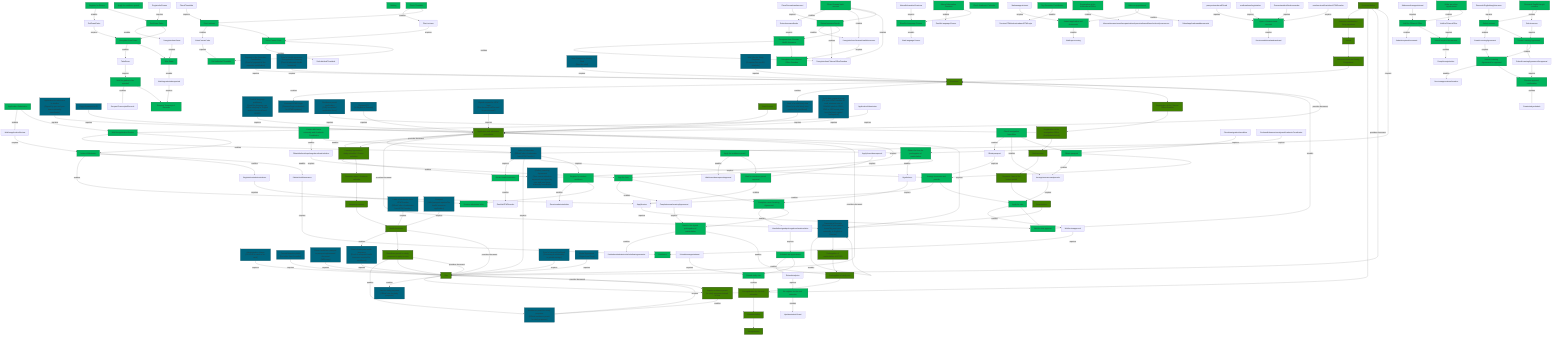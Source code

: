 graph TD
    Accommodation["Accommodation"]
    Accommodation_Receiveadmissionletter["Receive admission letter"]
    Accommodation_Registerforstudentresidence["Register for student residence"]
    Acquireresidencepermitforstudypurposesinsteadofvisa["Acquire residence permit for study purposes instead of visa"]
    Acquireresidencepermitforstudypurposesinsteadofvisa_Applyforresidencepermit["Apply for residence permit"]
    Administrativecharge["Administrative charge<br/>(110 EUR in cash or ec-cash)"]
    Applicationandadmissionprocedures["Application and admission procedures"]
    Applicationandadmissionprocedures_ApplicationSubmission["Application Submission"]
    Applicationandadmissionprocedures_LetterofAdmission["Letter of Admission"]
    Applicationandadmissionprocedures_WaitforapplicationReview["Wait for application Review"]
    Applicationforadmissiontostudies["Application for admission to studies<br/>(Signed by you and your home university coordinator)"]
    Arrival["Arrival"]
    Bankaccount["Bank account"]
    Bankaccount_OpenaGermanbankaccount["Open a German bank account"]
    CopyofpassportorID["Copy of passport or ID"]
    Currentbiometricphoto["Current biometric photo<br/>(Not older than 6 months)"]
    Currentvalidnewpassportorpassportreplacementdocument["Current valid/new passport or passport replacement document<br/>(With copy)"]
    Deregistration["Deregistration"]
    Deregistration_CloseGermanbankaccount["Close German bank account"]
    Deregistration_DeregisterfromCitizensOfficeDresden["Deregister from Citizens' Office Dresden"]
    Deregistration_DeregisterfromGermanHealthInsurance["Deregister from German Health Insurance"]
    Deregistration_Returnborrowedbooks["Return borrowed books"]
    Enrolment["Enrolment"]
    Enrolment_Enrolment["Enrolment"]
    Examinations["Examinations"]
    Examinations_DeregisterfromExam["Deregister from Exam"]
    Examinations_GetExamDates["Get Exam Dates"]
    Examinations_RegisterforExams["Register for Exams"]
    Examinations_TakeExam["Take Exam"]
    Exmatriculation["Exmatriculation"]
    Exmatriculation_Nothing["Nothing"]
    HealthInsurance["Health Insurance"]
    HealthInsurance_ObtainHealthInsurance["Obtain Health Insurance"]
    Languagecourses["Language courses"]
    Languagecourses_AttendInformationSessions["Attend Information Sessions"]
    Languagecourses_EnrollinLanguageCourse["Enroll in Language Course"]
    LearningAgreementstudyscheduleCourseselection["Learning Agreement / study schedule / Course selection"]
    LearningAgreementstudyscheduleCourseselection_CreateLearningAgreement["Create Learning Agreement"]
    LearningAgreementstudyscheduleCourseselection_Receiveapprovalconfirmation["Receive approval confirmation"]
    LearningAgreementstudyscheduleCourseselection_ResearchEnglishtaughtcourses["Research English taught courses"]
    LearningAgreementstudyscheduleCourseselection_Selectcourses["Select courses"]
    LearningAgreementstudyscheduleCourseselection_SubmitLearningAgreementforapproval["Submit Learning Agreement for approval"]
    LetterofAdmission["Letter of Admission<br/>(Enrollment or admission letter of HTW Dresden, with copy)"]
    LetterofAdmission["Letter of Admission<br/>(Official letter of admission from HTW Dresden)"]
    LetterofAdmissionfromHTWDresden["Letter of Admission from HTW Dresden<br/>(Official letter of admission from HTW Dresden)"]
    OnlineLearningAgreement["(Online) Learning Agreement<br/>(Your course selection approved and signed by your and your home university coordinator)"]
    Passport["Passport<br/>(Valid passport required for health insurance application)"]
    PaymentoftheSemesterContribution["Payment of the Semester Contribution<br/>(Proof of payment of the semester contribution)"]
    PersonalHTWDLogin["Personal HTWD Login<br/>(Personal login credentials for HTWD systems)"]
    ProlongationofmatriculationatHTWD["Prolongation of matriculation at HTWD"]
    ProlongationofmatriculationatHTWD_CompleteanewLearningAgreement["Complete a new Learning Agreement"]
    ProlongationofmatriculationatHTWD_ConferwithhomeuniversityandAcademicCoordinator["Confer with home university and Academic Coordinator"]
    ProlongationofmatriculationatHTWD_Handinthesignedprolongationofmatriculation["Hand in the signed prolongation of matriculation"]
    ProlongationofmatriculationatHTWD_Obtaintheformforprolongationofmatriculation["Obtain the form for prolongation of matriculation"]
    ProlongationofmatriculationatHTWD_Signtheform["Sign the form"]
    Prolongationofstudyvisa["Prolongation of study visa"]
    Prolongationofstudyvisa_Extendstudyvisa["Extend study visa"]
    Prolongationofstudyvisa_Scheduleanappointment["Schedule an appointment"]
    ProofofHealthInsuranceRecognizedinGermany["Proof of Health Insurance Recognized in Germany<br/>(Proof of adequate health insurance)"]
    Proofofadequatehealthinsurance["Proof of adequate health insurance<br/>(Original and copy)"]
    Proofofadequatehealthinsurance["Proof of adequate health insurance<br/>(Proof of adequate health insurance required for enrollment)"]
    Proofofavalidstudyvisa["Proof of a valid study visa<br/>(Can be submitted later upon entry)"]
    Proofofavalidstudyvisa["Proof of a valid study visa<br/>(Proof of a valid study visa required for enrollment)"]
    Proofoflanguageproficiency["Proof of language proficiency<br/>(Proof the language you will be studying in, English and/or German at level B1/B2)"]
    Proofofsecuredlivelihood["Proof of secured livelihood<br/>(For example scholarship or private savings)"]
    RegistrationattheCitizensOfficeDresden["Registration at the Citizens’ Office Dresden"]
    RegistrationattheCitizensOfficeDresden_Makeanonlineappointment["Make an online appointment"]
    RegistrationattheCitizensOfficeDresden_Submitrequireddocuments["Submit required documents"]
    RegistrationattheCitizensOfficeDresden_VisittheCitizensOffice["Visit the Citizens' Office"]
    RegistrationattheImmigrationOfficeAusländerbehörde["Registration at the Immigration Office (Ausländerbehörde)"]
    RegistrationattheImmigrationOfficeAusländerbehörde_Makeanappointment["Make an appointment"]
    RegistrationattheImmigrationOfficeAusländerbehörde_Submitapplicationanddocuments["Submit application and documents"]
    RentalAgreement["Rental Agreement<br/>(Original and Copy)"]
    Reregistrationforthenextsemester["Re-registration for the next semester"]
    Reregistrationforthenextsemester_Reregisterforthenextsemester["Re-register for the next semester"]
    Residencepermitapplication["Residence permit application<br/>(Fully completed application form.)"]
    Residencepermitforstudypurposes["Residence permit for study purposes<br/>(Must be valid for the entire duration of stay in Germany.)"]
    Residencepermitforstudypurposes["Residence permit for study purposes<br/>(Official residence permit for study purposes)"]
    Residencepermitforstudypurposestoapplyforvisa["Residence permit for study purposes to apply for visa"]
    Residencepermitforstudypurposestoapplyforvisa_Applyforresidencepermit["Apply for residence permit"]
    Residencepermitforstudypurposestoapplyforvisa_Waitforresidencepermitapproval["Wait for residence permit approval"]
    ResumeCV["Resume/CV<br/>(In English or German)"]
    Semestercontributionlivingexpenses["Semester contribution / living expenses"]
    Semestercontributionlivingexpenses_PaySemesterContribution["Pay Semester Contribution"]
    SemesterdatesAcademiccalendar["Semester dates / Academic calendar"]
    SemesterdatesAcademiccalendar_CheckAcademicCalendar["Check Academic Calendar"]
    SignedrequestforHTWlogin["Signed request for HTW login<br/>(The document will be sent to you via email)"]
    Start["Start Process"]
    Timetablestartofthelectureperiod["Timetable / start of the lecture period"]
    Timetablestartofthelectureperiod_CheckTimetable["Check Timetable"]
    Timetablestartofthelectureperiod_EnterCourseCode["Enter Course Code"]
    Timetablestartofthelectureperiod_GetIndividualTimetable["Get Individual Timetable"]
    Timetablestartofthelectureperiod_PlanLectures["Plan Lectures"]
    TranscriptofRecords["Transcript of Records"]
    TranscriptofRecords["Transcript of Records<br/>(Official transcript of records from HTW Dresden)"]
    TranscriptofRecords["Transcript of Records<br/>(Overview of your grades, issued by your home university, in English or German)"]
    TranscriptofRecords_RequestTranscriptofRecords["Request Transcript of Records"]
    TranscriptofRecords_Waitforgradestobereported["Wait for grades to be reported"]
    Uptodatepassportphoto["Up-to-date passport photo<br/>(For your HTWD student ID card, minimum size of 180x240 pixels in JPEG, PNG or GIF format, view from the front, neutral background)"]
    ValidPassportorIdentityCard["Valid Passport or Identity Card<br/>(Must be valid)"]
    ValidVisaforStudyPurposes["Valid Visa for Study Purposes<br/>(If required for non-EU students)"]
    Visa["Visa"]
    Visa_Applyforvisa["Apply for visa"]
    Visa_Arrangeinsuranceandpermits["Arrange insurance and permits"]
    Visa_Checkimmigrationformalities["Check immigration formalities"]
    Visa_Obtainpassport["Obtain passport"]
    Visa_Waitforvisaapproval["Wait for visa approval"]
    Visaforstudypurposes["Visa for study purposes<br/>(Official visa for study purposes)"]
    WelcomeWeekandBuddyProgramme["Welcome Week and Buddy Programme"]
    WelcomeWeekandBuddyProgramme_RegistrationattheInternationalOffice["Registration at the International Office"]
    Applicationforadmissiontostudies -->|requires| Applicationandadmissionprocedures
    OnlineLearningAgreement -->|requires| Applicationandadmissionprocedures
    ResumeCV -->|requires| Applicationandadmissionprocedures
    TranscriptofRecords -->|requires| Applicationandadmissionprocedures
    Proofoflanguageproficiency -->|requires| Applicationandadmissionprocedures
    SignedrequestforHTWlogin -->|requires| Applicationandadmissionprocedures
    Uptodatepassportphoto -->|requires| Applicationandadmissionprocedures
    CopyofpassportorID -->|requires| Applicationandadmissionprocedures
    Proofofavalidstudyvisa -->|requires| Applicationandadmissionprocedures
    Applicationandadmissionprocedures -->|enables| LetterofAdmission
    Applicationandadmissionprocedures_ApplicationSubmission -->|enables| WaitforapplicationReview
    Applicationandadmissionprocedures_ApplicationSubmission --> Applicationandadmissionprocedures_WaitforapplicationReview
    ApplicationSubmission -->|requires| Applicationandadmissionprocedures_WaitforapplicationReview
    Applicationandadmissionprocedures_WaitforapplicationReview -->|enables| LetterofAdmission
    Applicationandadmissionprocedures_WaitforapplicationReview --> Applicationandadmissionprocedures_LetterofAdmission
    WaitforapplicationReview -->|requires| Applicationandadmissionprocedures_LetterofAdmission
    Applicationandadmissionprocedures_LetterofAdmission -->|enables| Applyforvisa
    Applicationandadmissionprocedures_LetterofAdmission -->|enables| Registerforstudentresidence
    Applicationandadmissionprocedures_LetterofAdmission -->|enables| ObtainHealthInsurance
    Start --> Applicationandadmissionprocedures
    LearningAgreementstudyscheduleCourseselection -->|enables| OnlineLearningAgreement
    LearningAgreementstudyscheduleCourseselection_ResearchEnglishtaughtcourses -->|enables| Selectcourses
    LearningAgreementstudyscheduleCourseselection_ResearchEnglishtaughtcourses --> LearningAgreementstudyscheduleCourseselection_Selectcourses
    ResearchEnglishtaughtcourses -->|requires| LearningAgreementstudyscheduleCourseselection_Selectcourses
    LearningAgreementstudyscheduleCourseselection_Selectcourses -->|enables| CreateLearningAgreement
    LearningAgreementstudyscheduleCourseselection_Selectcourses --> LearningAgreementstudyscheduleCourseselection_CreateLearningAgreement
    Selectcourses -->|requires| LearningAgreementstudyscheduleCourseselection_CreateLearningAgreement
    LearningAgreementstudyscheduleCourseselection_CreateLearningAgreement -->|enables| SubmitLearningAgreementforapproval
    LearningAgreementstudyscheduleCourseselection_CreateLearningAgreement --> LearningAgreementstudyscheduleCourseselection_SubmitLearningAgreementforapproval
    CreateLearningAgreement -->|requires| LearningAgreementstudyscheduleCourseselection_SubmitLearningAgreementforapproval
    LearningAgreementstudyscheduleCourseselection_SubmitLearningAgreementforapproval -->|enables| Receiveapprovalconfirmation
    LearningAgreementstudyscheduleCourseselection_SubmitLearningAgreementforapproval --> LearningAgreementstudyscheduleCourseselection_Receiveapprovalconfirmation
    SubmitLearningAgreementforapproval -->|requires| LearningAgreementstudyscheduleCourseselection_Receiveapprovalconfirmation
    LearningAgreementstudyscheduleCourseselection_Receiveapprovalconfirmation -->|enables| Createstudyschedule
    Applicationandadmissionprocedures --> LearningAgreementstudyscheduleCourseselection
    LearningAgreementstudyscheduleCourseselection --> SemesterdatesAcademiccalendar
    Languagecourses_AttendInformationSessions -->|enables| EnrollinLanguageCourse
    Languagecourses_AttendInformationSessions --> Languagecourses_EnrollinLanguageCourse
    AttendInformationSessions -->|requires| Languagecourses_EnrollinLanguageCourse
    Languagecourses_EnrollinLanguageCourse -->|enables| StartLanguageCourse
    SemesterdatesAcademiccalendar --> Languagecourses
    Passport -->|requires| HealthInsurance
    LetterofAdmissionfromHTWDresden -->|requires| HealthInsurance
    HealthInsurance -->|enables| Proofofadequatehealthinsurance
    LetterofAdmission -->|requires| HealthInsurance_ObtainHealthInsurance
    HealthInsurance_ObtainHealthInsurance -->|enables| EnrollatHTWDresden
    Languagecourses --> HealthInsurance
    Residencepermitforstudypurposestoapplyforvisa -->|enables| Residencepermitforstudypurposes
    Residencepermitforstudypurposestoapplyforvisa_Applyforresidencepermit -->|enables| Waitforresidencepermitapproval
    Residencepermitforstudypurposestoapplyforvisa_Applyforresidencepermit --> Residencepermitforstudypurposestoapplyforvisa_Waitforresidencepermitapproval
    Applyforresidencepermit -->|requires| Residencepermitforstudypurposestoapplyforvisa_Waitforresidencepermitapproval
    Residencepermitforstudypurposestoapplyforvisa_Waitforresidencepermitapproval -->|enables| Applyforvisa
    HealthInsurance --> Residencepermitforstudypurposestoapplyforvisa
    Residencepermitforstudypurposes -->|requires| Visa
    Administrativecharge -->|requires| Visa
    RentalAgreement -->|requires| Visa
    Proofofadequatehealthinsurance -->|requires| Visa
    Proofofsecuredlivelihood -->|requires| Visa
    LetterofAdmission -->|requires| Visa
    Currentbiometricphoto -->|requires| Visa
    Currentvalidnewpassportorpassportreplacementdocument -->|requires| Visa
    Visa -->|enables| Visaforstudypurposes
    Visa_Checkimmigrationformalities -->|enables| Obtainpassport
    Visa_Checkimmigrationformalities -->|enables| Arrangeinsuranceandpermits
    Visa_Checkimmigrationformalities --> Visa_Obtainpassport
    Checkimmigrationformalities -->|requires| Visa_Obtainpassport
    Visa_Obtainpassport -->|enables| Arrangeinsuranceandpermits
    Visa_Obtainpassport --> Visa_Arrangeinsuranceandpermits
    Obtainpassport -->|requires| Visa_Arrangeinsuranceandpermits
    LetterofAdmission -->|requires| Visa_Arrangeinsuranceandpermits
    Visa_Arrangeinsuranceandpermits -->|enables| Applyforvisa
    Visa_Arrangeinsuranceandpermits --> Visa_Applyforvisa
    Arrangeinsuranceandpermits -->|requires| Visa_Applyforvisa
    Visa_Applyforvisa -->|enables| Waitforvisaapproval
    Visa_Applyforvisa --> Visa_Waitforvisaapproval
    Applyforvisa -->|requires| Visa_Waitforvisaapproval
    Visa_Waitforvisaapproval -->|enables| Enrolment
    Residencepermitforstudypurposestoapplyforvisa --> Visa
    Acquireresidencepermitforstudypurposesinsteadofvisa -->|enables| Residencepermitforstudypurposes
    Visa --> Acquireresidencepermitforstudypurposesinsteadofvisa
    LetterofAdmission -->|requires| Accommodation
    LetterofAdmission -->|requires| Accommodation_Registerforstudentresidence
    Accommodation_Registerforstudentresidence -->|enables| Receiveadmissionletter
    Accommodation_Registerforstudentresidence --> Accommodation_Receiveadmissionletter
    Registerforstudentresidence -->|requires| Accommodation_Receiveadmissionletter
    Acquireresidencepermitforstudypurposesinsteadofvisa --> Accommodation
    Semestercontributionlivingexpenses_PaySemesterContribution -->|enables| ReceiveHTWstudentcardandHTWLogin
    Accommodation --> Semestercontributionlivingexpenses
    Semestercontributionlivingexpenses --> Arrival
    WelcomeWeekandBuddyProgramme_RegistrationattheInternationalOffice -->|enables| Informationsessionontheorganisationofyourstudiesandtheselectionofyourcourses
    Arrival --> WelcomeWeekandBuddyProgramme
    ValidPassportorIdentityCard -->|requires| Enrolment
    ValidVisaforStudyPurposes -->|requires| Enrolment
    ProofofHealthInsuranceRecognizedinGermany -->|requires| Enrolment
    PaymentoftheSemesterContribution -->|requires| Enrolment
    Enrolment -->|enables| PersonalHTWDLogin
    Enrolment -->|enables| Proofofavalidstudyvisa
    ObtainHealthInsurance -->|requires| Enrolment_Enrolment
    Waitforvisaapproval -->|requires| Enrolment_Enrolment
    WelcomeWeekandBuddyProgramme --> Enrolment
    RegistrationattheCitizensOfficeDresden_Makeanonlineappointment -->|enables| VisittheCitizensOffice
    RegistrationattheCitizensOfficeDresden_Makeanonlineappointment --> RegistrationattheCitizensOfficeDresden_VisittheCitizensOffice
    Makeanonlineappointment -->|requires| RegistrationattheCitizensOfficeDresden_VisittheCitizensOffice
    RegistrationattheCitizensOfficeDresden_VisittheCitizensOffice -->|enables| Submitrequireddocuments
    RegistrationattheCitizensOfficeDresden_VisittheCitizensOffice --> RegistrationattheCitizensOfficeDresden_Submitrequireddocuments
    VisittheCitizensOffice -->|requires| RegistrationattheCitizensOfficeDresden_Submitrequireddocuments
    RegistrationattheCitizensOfficeDresden_Submitrequireddocuments -->|enables| Completeregistration
    Enrolment --> RegistrationattheCitizensOfficeDresden
    Residencepermitapplication -->|requires| RegistrationattheImmigrationOfficeAusländerbehörde
    RegistrationattheImmigrationOfficeAusländerbehörde_Makeanappointment -->|enables| Submitapplicationanddocuments
    RegistrationattheImmigrationOfficeAusländerbehörde_Makeanappointment --> RegistrationattheImmigrationOfficeAusländerbehörde_Submitapplicationanddocuments
    Makeanappointment -->|requires| RegistrationattheImmigrationOfficeAusländerbehörde_Submitapplicationanddocuments
    RegistrationattheImmigrationOfficeAusländerbehörde_Submitapplicationanddocuments -->|enables| Waitforprocessing
    RegistrationattheCitizensOfficeDresden --> RegistrationattheImmigrationOfficeAusländerbehörde
    passportornationalIDcard -->|requires| Bankaccount_OpenaGermanbankaccount
    confirmationofregistration -->|requires| Bankaccount_OpenaGermanbankaccount
    Germantaxidentificationnumber -->|requires| Bankaccount_OpenaGermanbankaccount
    enrolmentcertificatefromHTWDresden -->|requires| Bankaccount_OpenaGermanbankaccount
    Bankaccount_OpenaGermanbankaccount -->|enables| Receiveadebitcardandcashcard
    RegistrationattheImmigrationOfficeAusländerbehörde --> Bankaccount
    Timetablestartofthelectureperiod_CheckTimetable -->|enables| PlanLectures
    Timetablestartofthelectureperiod_CheckTimetable --> Timetablestartofthelectureperiod_PlanLectures
    CheckTimetable -->|requires| Timetablestartofthelectureperiod_PlanLectures
    Timetablestartofthelectureperiod_PlanLectures -->|enables| EnterCourseCode
    Timetablestartofthelectureperiod_PlanLectures --> Timetablestartofthelectureperiod_EnterCourseCode
    PlanLectures -->|requires| Timetablestartofthelectureperiod_EnterCourseCode
    Timetablestartofthelectureperiod_EnterCourseCode -->|enables| GetIndividualTimetable
    Timetablestartofthelectureperiod_EnterCourseCode --> Timetablestartofthelectureperiod_GetIndividualTimetable
    EnterCourseCode -->|requires| Timetablestartofthelectureperiod_GetIndividualTimetable
    Bankaccount --> Timetablestartofthelectureperiod
    Examinations_RegisterforExams -->|enables| GetExamDates
    Examinations_RegisterforExams --> Examinations_GetExamDates
    RegisterforExams -->|requires| Examinations_GetExamDates
    Examinations_GetExamDates -->|enables| DeregisterfromExam
    Examinations_GetExamDates --> Examinations_DeregisterfromExam
    GetExamDates -->|requires| Examinations_DeregisterfromExam
    Examinations_DeregisterfromExam -->|enables| TakeExam
    Examinations_DeregisterfromExam --> Examinations_TakeExam
    DeregisterfromExam -->|requires| Examinations_TakeExam
    Examinations_TakeExam -->|enables| Waitforgradestobereported
    Timetablestartofthelectureperiod --> Examinations
    TranscriptofRecords -->|enables| TranscriptofRecords
    TakeExam -->|requires| TranscriptofRecords_Waitforgradestobereported
    TranscriptofRecords_Waitforgradestobereported -->|enables| RequestTranscriptofRecords
    TranscriptofRecords_Waitforgradestobereported --> TranscriptofRecords_RequestTranscriptofRecords
    Waitforgradestobereported -->|requires| TranscriptofRecords_RequestTranscriptofRecords
    Examinations --> TranscriptofRecords
    ProlongationofmatriculationatHTWD_ConferwithhomeuniversityandAcademicCoordinator -->|enables| Obtaintheformforprolongationofmatriculation
    ProlongationofmatriculationatHTWD_ConferwithhomeuniversityandAcademicCoordinator --> ProlongationofmatriculationatHTWD_Obtaintheformforprolongationofmatriculation
    ConferwithhomeuniversityandAcademicCoordinator -->|requires| ProlongationofmatriculationatHTWD_Obtaintheformforprolongationofmatriculation
    ProlongationofmatriculationatHTWD_Obtaintheformforprolongationofmatriculation -->|enables| Signtheform
    ProlongationofmatriculationatHTWD_Obtaintheformforprolongationofmatriculation --> ProlongationofmatriculationatHTWD_Signtheform
    Obtaintheformforprolongationofmatriculation -->|requires| ProlongationofmatriculationatHTWD_Signtheform
    ProlongationofmatriculationatHTWD_Signtheform -->|enables| CompleteanewLearningAgreement
    ProlongationofmatriculationatHTWD_Signtheform --> ProlongationofmatriculationatHTWD_CompleteanewLearningAgreement
    Signtheform -->|requires| ProlongationofmatriculationatHTWD_CompleteanewLearningAgreement
    ProlongationofmatriculationatHTWD_CompleteanewLearningAgreement -->|enables| Handinthesignedprolongationofmatriculation
    ProlongationofmatriculationatHTWD_CompleteanewLearningAgreement --> ProlongationofmatriculationatHTWD_Handinthesignedprolongationofmatriculation
    CompleteanewLearningAgreement -->|requires| ProlongationofmatriculationatHTWD_Handinthesignedprolongationofmatriculation
    ProlongationofmatriculationatHTWD_Handinthesignedprolongationofmatriculation -->|enables| Getaletterofadmissionforthefollowingsemester
    ProlongationofmatriculationatHTWD_Handinthesignedprolongationofmatriculation -->|enables| Prolongationofstudyvisa
    TranscriptofRecords --> ProlongationofmatriculationatHTWD
    Handinthesignedprolongationofmatriculation -->|requires| Prolongationofstudyvisa_Scheduleanappointment
    Prolongationofstudyvisa_Scheduleanappointment -->|enables| Extendstudyvisa
    Prolongationofstudyvisa_Scheduleanappointment --> Prolongationofstudyvisa_Extendstudyvisa
    Scheduleanappointment -->|requires| Prolongationofstudyvisa_Extendstudyvisa
    Prolongationofstudyvisa_Extendstudyvisa -->|enables| Reregistrationforthenextsemester
    ProlongationofmatriculationatHTWD --> Prolongationofstudyvisa
    Extendstudyvisa -->|requires| Reregistrationforthenextsemester_Reregisterforthenextsemester
    Reregistrationforthenextsemester_Reregisterforthenextsemester -->|enables| UpdatestudentIDcard
    Prolongationofstudyvisa --> Reregistrationforthenextsemester
    Reregistrationforthenextsemester --> Exmatriculation
    Deregistration_CloseGermanbankaccount -->|enables| Returnborrowedbooks
    Deregistration_CloseGermanbankaccount -->|enables| DeregisterfromGermanHealthInsurance
    Deregistration_CloseGermanbankaccount -->|enables| DeregisterfromCitizensOfficeDresden
    Deregistration_CloseGermanbankaccount --> Deregistration_Returnborrowedbooks
    CloseGermanbankaccount -->|requires| Deregistration_Returnborrowedbooks
    Deregistration_Returnborrowedbooks -->|enables| DeregisterfromGermanHealthInsurance
    Deregistration_Returnborrowedbooks -->|enables| DeregisterfromCitizensOfficeDresden
    Deregistration_Returnborrowedbooks --> Deregistration_DeregisterfromGermanHealthInsurance
    Returnborrowedbooks -->|requires| Deregistration_DeregisterfromGermanHealthInsurance
    Deregistration_DeregisterfromGermanHealthInsurance -->|enables| DeregisterfromCitizensOfficeDresden
    Deregistration_DeregisterfromGermanHealthInsurance --> Deregistration_DeregisterfromCitizensOfficeDresden
    DeregisterfromGermanHealthInsurance -->|requires| Deregistration_DeregisterfromCitizensOfficeDresden
    Exmatriculation --> Deregistration
    Applicationandadmissionprocedures -->|provides document| LearningAgreementstudyscheduleCourseselection
    Applicationandadmissionprocedures -->|provides document| TranscriptofRecords
    Applicationandadmissionprocedures -->|provides document| Enrolment
    Applicationandadmissionprocedures -->|provides document| Visa
    Visa -->|provides document| Accommodation
    HealthInsurance -->|provides document| Visa
    Residencepermitforstudypurposestoapplyforvisa -->|provides document| Visa
    Visa -->|provides document| Acquireresidencepermitforstudypurposesinsteadofvisa
    %% Styling
    classDef process fill:#408000,stroke:#333,stroke-width:2px
    classDef document fill:#006680,stroke:#333,stroke-width:1px
    classDef step fill:#00b45c,stroke:#333,stroke-width:1px
    class LearningAgreementstudyscheduleCourseselection,Visaforstudypurposes,Administrativecharge,RegistrationattheCitizensOfficeDresden,Visa,WelcomeWeekandBuddyProgramme,Proofofavalidstudyvisa,Arrival,PaymentoftheSemesterContribution,Acquireresidencepermitforstudypurposesinsteadofvisa,Residencepermitforstudypurposes,Applicationandadmissionprocedures,Applicationforadmissiontostudies,Proofoflanguageproficiency,RegistrationattheImmigrationOfficeAusländerbehörde,ValidVisaforStudyPurposes,Start,Residencepermitapplication,SignedrequestforHTWlogin,LetterofAdmission,OnlineLearningAgreement,ValidPassportorIdentityCard,Currentvalidnewpassportorpassportreplacementdocument,HealthInsurance,Examinations,Residencepermitforstudypurposes,TranscriptofRecords,Languagecourses,ProofofHealthInsuranceRecognizedinGermany,PersonalHTWDLogin,CopyofpassportorID,RentalAgreement,SemesterdatesAcademiccalendar,Semestercontributionlivingexpenses,Timetablestartofthelectureperiod,ProlongationofmatriculationatHTWD,TranscriptofRecords,ResumeCV,TranscriptofRecords,Uptodatepassportphoto,Passport,Residencepermitforstudypurposestoapplyforvisa,LetterofAdmissionfromHTWDresden,Deregistration,Proofofadequatehealthinsurance,Accommodation,Reregistrationforthenextsemester,Prolongationofstudyvisa,Enrolment,Proofofavalidstudyvisa,LetterofAdmission,Currentbiometricphoto,Bankaccount,Exmatriculation,Proofofsecuredlivelihood,Proofofadequatehealthinsurance process
    class Applicationforadmissiontostudies,OnlineLearningAgreement,ResumeCV,TranscriptofRecords,Proofoflanguageproficiency,SignedrequestforHTWlogin,Uptodatepassportphoto,CopyofpassportorID,Proofofavalidstudyvisa,LetterofAdmission,Passport,LetterofAdmissionfromHTWDresden,Proofofadequatehealthinsurance,Residencepermitforstudypurposes,Administrativecharge,RentalAgreement,Proofofsecuredlivelihood,Currentbiometricphoto,Currentvalidnewpassportorpassportreplacementdocument,Visaforstudypurposes,ValidPassportorIdentityCard,ValidVisaforStudyPurposes,ProofofHealthInsuranceRecognizedinGermany,PaymentoftheSemesterContribution,PersonalHTWDLogin,Residencepermitapplication document
    class Semestercontributionlivingexpenses_PaySemesterContribution,Applicationandadmissionprocedures_WaitforapplicationReview,SemesterdatesAcademiccalendar_CheckAcademicCalendar,Timetablestartofthelectureperiod_EnterCourseCode,Exmatriculation_Nothing,RegistrationattheCitizensOfficeDresden_VisittheCitizensOffice,Deregistration_DeregisterfromCitizensOfficeDresden,ProlongationofmatriculationatHTWD_CompleteanewLearningAgreement,LearningAgreementstudyscheduleCourseselection_Selectcourses,Deregistration_CloseGermanbankaccount,Residencepermitforstudypurposestoapplyforvisa_Applyforresidencepermit,Visa_Waitforvisaapproval,Applicationandadmissionprocedures_ApplicationSubmission,ProlongationofmatriculationatHTWD_Handinthesignedprolongationofmatriculation,Languagecourses_EnrollinLanguageCourse,Examinations_TakeExam,Visa_Arrangeinsuranceandpermits,Timetablestartofthelectureperiod_GetIndividualTimetable,TranscriptofRecords_Waitforgradestobereported,Visa_Applyforvisa,HealthInsurance_ObtainHealthInsurance,Examinations_RegisterforExams,Bankaccount_OpenaGermanbankaccount,LearningAgreementstudyscheduleCourseselection_SubmitLearningAgreementforapproval,Visa_Obtainpassport,Timetablestartofthelectureperiod_CheckTimetable,RegistrationattheCitizensOfficeDresden_Makeanonlineappointment,LearningAgreementstudyscheduleCourseselection_ResearchEnglishtaughtcourses,Timetablestartofthelectureperiod_PlanLectures,ProlongationofmatriculationatHTWD_Obtaintheformforprolongationofmatriculation,RegistrationattheImmigrationOfficeAusländerbehörde_Submitapplicationanddocuments,RegistrationattheCitizensOfficeDresden_Submitrequireddocuments,Deregistration_Returnborrowedbooks,LearningAgreementstudyscheduleCourseselection_CreateLearningAgreement,Applicationandadmissionprocedures_LetterofAdmission,ProlongationofmatriculationatHTWD_ConferwithhomeuniversityandAcademicCoordinator,Enrolment_Enrolment,TranscriptofRecords_RequestTranscriptofRecords,WelcomeWeekandBuddyProgramme_RegistrationattheInternationalOffice,Examinations_DeregisterfromExam,Prolongationofstudyvisa_Scheduleanappointment,Reregistrationforthenextsemester_Reregisterforthenextsemester,Residencepermitforstudypurposestoapplyforvisa_Waitforresidencepermitapproval,Examinations_GetExamDates,LearningAgreementstudyscheduleCourseselection_Receiveapprovalconfirmation,ProlongationofmatriculationatHTWD_Signtheform,RegistrationattheImmigrationOfficeAusländerbehörde_Makeanappointment,Visa_Checkimmigrationformalities,Accommodation_Receiveadmissionletter,Acquireresidencepermitforstudypurposesinsteadofvisa_Applyforresidencepermit,Deregistration_DeregisterfromGermanHealthInsurance,Accommodation_Registerforstudentresidence,Languagecourses_AttendInformationSessions,Prolongationofstudyvisa_Extendstudyvisa step